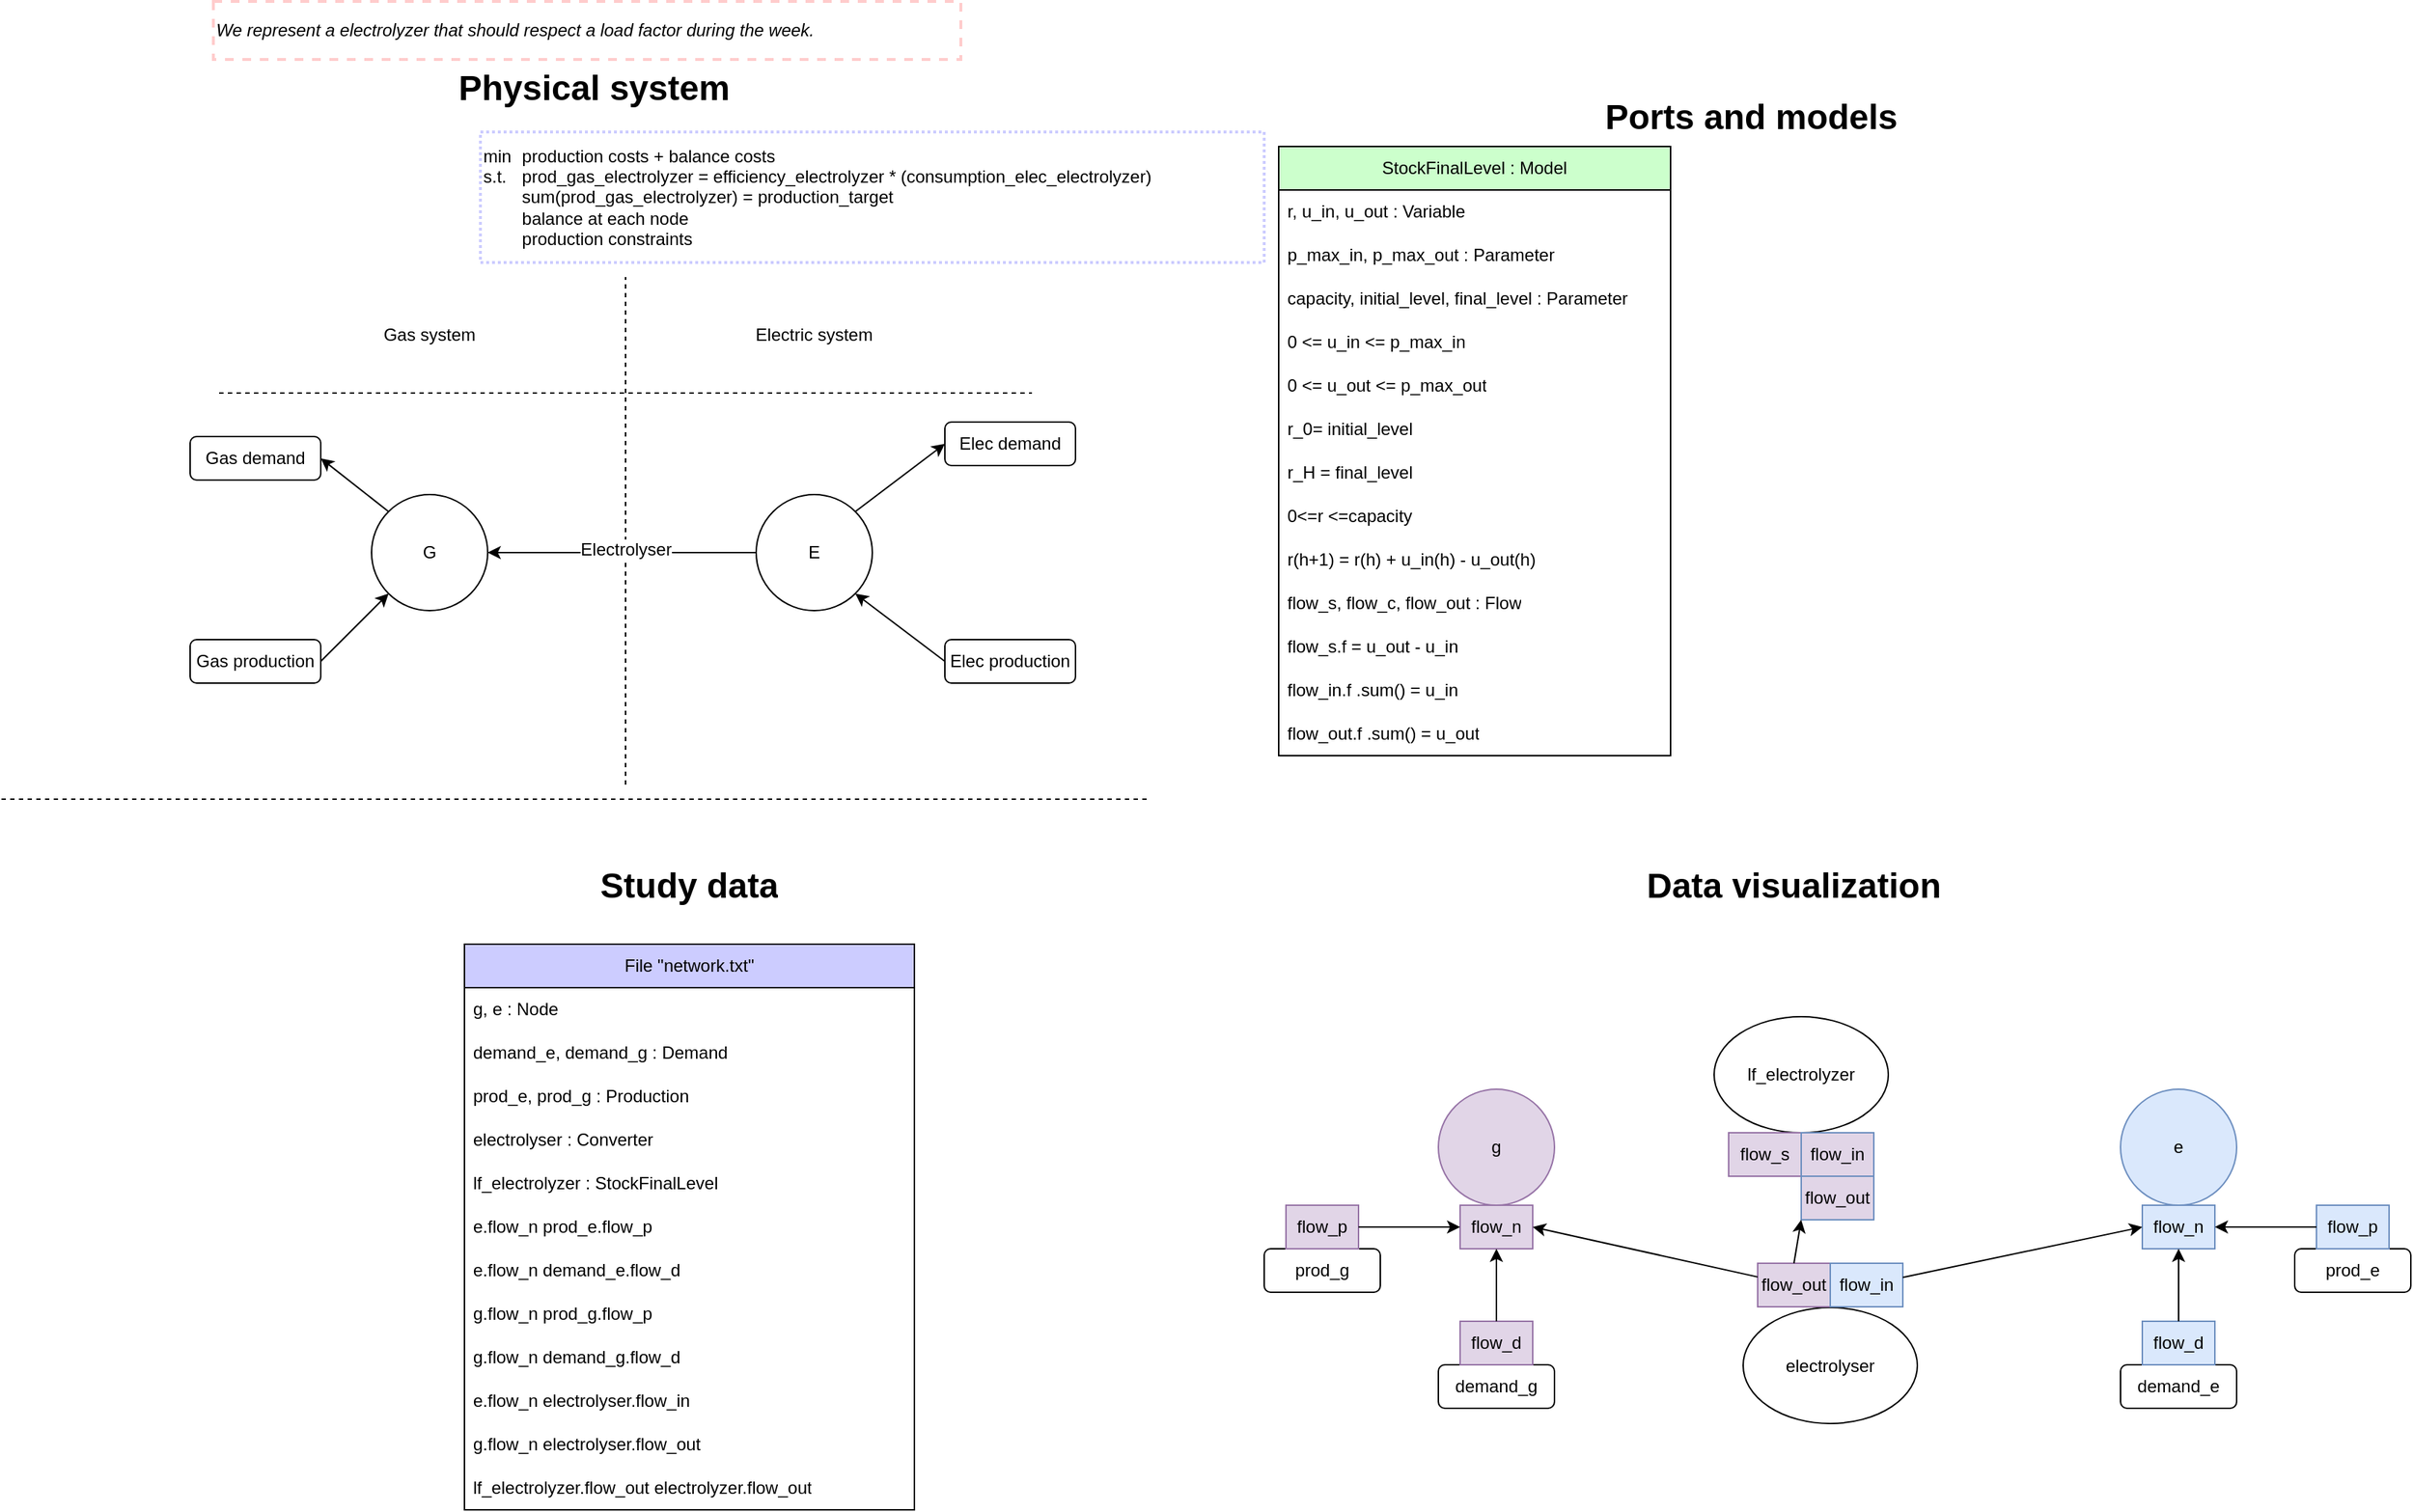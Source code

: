 <mxfile>
    <diagram id="C5RBs43oDa-KdzZeNtuy" name="two_models">
        <mxGraphModel dx="1202" dy="1762" grid="1" gridSize="10" guides="1" tooltips="1" connect="1" arrows="1" fold="1" page="1" pageScale="1" pageWidth="827" pageHeight="1169" math="0" shadow="0">
            <root>
                <mxCell id="WIyWlLk6GJQsqaUBKTNV-0"/>
                <mxCell id="WIyWlLk6GJQsqaUBKTNV-1" parent="WIyWlLk6GJQsqaUBKTNV-0"/>
                <mxCell id="hW5n2ouBTmK9XzmkuQqM-54" value="" style="endArrow=none;dashed=1;html=1;rounded=0;" parent="WIyWlLk6GJQsqaUBKTNV-1" edge="1">
                    <mxGeometry width="50" height="50" relative="1" as="geometry">
                        <mxPoint x="440" y="-10" as="sourcePoint"/>
                        <mxPoint x="440" y="-360" as="targetPoint"/>
                    </mxGeometry>
                </mxCell>
                <mxCell id="hW5n2ouBTmK9XzmkuQqM-55" value="" style="endArrow=none;dashed=1;html=1;rounded=0;" parent="WIyWlLk6GJQsqaUBKTNV-1" edge="1">
                    <mxGeometry width="50" height="50" relative="1" as="geometry">
                        <mxPoint x="160" y="-280" as="sourcePoint"/>
                        <mxPoint x="720" y="-280" as="targetPoint"/>
                    </mxGeometry>
                </mxCell>
                <mxCell id="hW5n2ouBTmK9XzmkuQqM-56" value="Gas system" style="text;html=1;strokeColor=none;fillColor=none;align=center;verticalAlign=middle;whiteSpace=wrap;rounded=0;" parent="WIyWlLk6GJQsqaUBKTNV-1" vertex="1">
                    <mxGeometry x="250" y="-340" width="110" height="40" as="geometry"/>
                </mxCell>
                <mxCell id="hW5n2ouBTmK9XzmkuQqM-57" value="Electric system" style="text;html=1;strokeColor=none;fillColor=none;align=center;verticalAlign=middle;whiteSpace=wrap;rounded=0;" parent="WIyWlLk6GJQsqaUBKTNV-1" vertex="1">
                    <mxGeometry x="515" y="-340" width="110" height="40" as="geometry"/>
                </mxCell>
                <mxCell id="hW5n2ouBTmK9XzmkuQqM-58" value="G" style="ellipse;whiteSpace=wrap;html=1;aspect=fixed;" parent="WIyWlLk6GJQsqaUBKTNV-1" vertex="1">
                    <mxGeometry x="265" y="-210" width="80" height="80" as="geometry"/>
                </mxCell>
                <mxCell id="hW5n2ouBTmK9XzmkuQqM-59" value="E" style="ellipse;whiteSpace=wrap;html=1;aspect=fixed;" parent="WIyWlLk6GJQsqaUBKTNV-1" vertex="1">
                    <mxGeometry x="530" y="-210" width="80" height="80" as="geometry"/>
                </mxCell>
                <mxCell id="hW5n2ouBTmK9XzmkuQqM-60" value="" style="endArrow=classic;html=1;rounded=0;entryX=0;entryY=1;entryDx=0;entryDy=0;exitX=1;exitY=0.5;exitDx=0;exitDy=0;" parent="WIyWlLk6GJQsqaUBKTNV-1" source="hW5n2ouBTmK9XzmkuQqM-64" target="hW5n2ouBTmK9XzmkuQqM-58" edge="1">
                    <mxGeometry width="50" height="50" relative="1" as="geometry">
                        <mxPoint x="230" y="-90" as="sourcePoint"/>
                        <mxPoint x="440" y="-90" as="targetPoint"/>
                    </mxGeometry>
                </mxCell>
                <mxCell id="hW5n2ouBTmK9XzmkuQqM-61" value="" style="endArrow=classic;html=1;rounded=0;exitX=0;exitY=0;exitDx=0;exitDy=0;entryX=1;entryY=0.5;entryDx=0;entryDy=0;" parent="WIyWlLk6GJQsqaUBKTNV-1" source="hW5n2ouBTmK9XzmkuQqM-58" target="hW5n2ouBTmK9XzmkuQqM-67" edge="1">
                    <mxGeometry width="50" height="50" relative="1" as="geometry">
                        <mxPoint x="240" y="-80" as="sourcePoint"/>
                        <mxPoint x="210" y="-230" as="targetPoint"/>
                    </mxGeometry>
                </mxCell>
                <mxCell id="hW5n2ouBTmK9XzmkuQqM-62" value="" style="endArrow=classic;html=1;rounded=0;exitX=1;exitY=0;exitDx=0;exitDy=0;entryX=0;entryY=0.5;entryDx=0;entryDy=0;" parent="WIyWlLk6GJQsqaUBKTNV-1" source="hW5n2ouBTmK9XzmkuQqM-59" target="hW5n2ouBTmK9XzmkuQqM-66" edge="1">
                    <mxGeometry width="50" height="50" relative="1" as="geometry">
                        <mxPoint x="707" y="-228" as="sourcePoint"/>
                        <mxPoint x="650" y="-240" as="targetPoint"/>
                    </mxGeometry>
                </mxCell>
                <mxCell id="hW5n2ouBTmK9XzmkuQqM-63" value="" style="endArrow=classic;html=1;rounded=0;entryX=1;entryY=1;entryDx=0;entryDy=0;exitX=0;exitY=0.5;exitDx=0;exitDy=0;" parent="WIyWlLk6GJQsqaUBKTNV-1" source="hW5n2ouBTmK9XzmkuQqM-65" target="hW5n2ouBTmK9XzmkuQqM-59" edge="1">
                    <mxGeometry width="50" height="50" relative="1" as="geometry">
                        <mxPoint x="650" y="-90" as="sourcePoint"/>
                        <mxPoint x="600" y="-110" as="targetPoint"/>
                    </mxGeometry>
                </mxCell>
                <mxCell id="hW5n2ouBTmK9XzmkuQqM-64" value="Gas production" style="rounded=1;whiteSpace=wrap;html=1;" parent="WIyWlLk6GJQsqaUBKTNV-1" vertex="1">
                    <mxGeometry x="140" y="-110" width="90" height="30" as="geometry"/>
                </mxCell>
                <mxCell id="hW5n2ouBTmK9XzmkuQqM-65" value="Elec production" style="rounded=1;whiteSpace=wrap;html=1;" parent="WIyWlLk6GJQsqaUBKTNV-1" vertex="1">
                    <mxGeometry x="660" y="-110" width="90" height="30" as="geometry"/>
                </mxCell>
                <mxCell id="hW5n2ouBTmK9XzmkuQqM-66" value="Elec demand" style="rounded=1;whiteSpace=wrap;html=1;" parent="WIyWlLk6GJQsqaUBKTNV-1" vertex="1">
                    <mxGeometry x="660" y="-260" width="90" height="30" as="geometry"/>
                </mxCell>
                <mxCell id="hW5n2ouBTmK9XzmkuQqM-67" value="Gas demand" style="rounded=1;whiteSpace=wrap;html=1;" parent="WIyWlLk6GJQsqaUBKTNV-1" vertex="1">
                    <mxGeometry x="140" y="-250" width="90" height="30" as="geometry"/>
                </mxCell>
                <mxCell id="hW5n2ouBTmK9XzmkuQqM-78" value="" style="endArrow=none;dashed=1;html=1;rounded=0;" parent="WIyWlLk6GJQsqaUBKTNV-1" edge="1">
                    <mxGeometry width="50" height="50" relative="1" as="geometry">
                        <mxPoint x="10" as="sourcePoint"/>
                        <mxPoint x="800" as="targetPoint"/>
                    </mxGeometry>
                </mxCell>
                <mxCell id="hW5n2ouBTmK9XzmkuQqM-81" value="&lt;h1&gt;Physical system&lt;br&gt;&lt;/h1&gt;" style="text;html=1;strokeColor=none;fillColor=none;spacing=5;spacingTop=-20;whiteSpace=wrap;overflow=hidden;rounded=0;" parent="WIyWlLk6GJQsqaUBKTNV-1" vertex="1">
                    <mxGeometry x="320" y="-510" width="250" height="40" as="geometry"/>
                </mxCell>
                <mxCell id="0" value="" style="group" parent="WIyWlLk6GJQsqaUBKTNV-1" vertex="1" connectable="0">
                    <mxGeometry x="880" y="-490" width="690" height="460" as="geometry"/>
                </mxCell>
                <mxCell id="hW5n2ouBTmK9XzmkuQqM-79" value="&lt;h1&gt;Ports and models&lt;br&gt;&lt;/h1&gt;" style="text;html=1;strokeColor=none;fillColor=none;spacing=5;spacingTop=-20;whiteSpace=wrap;overflow=hidden;rounded=0;" parent="0" vertex="1">
                    <mxGeometry x="230" width="250" height="40" as="geometry"/>
                </mxCell>
                <mxCell id="94" value="StockFinalLevel : Model" style="swimlane;fontStyle=0;childLayout=stackLayout;horizontal=1;startSize=30;horizontalStack=0;resizeParent=1;resizeParentMax=0;resizeLast=0;collapsible=1;marginBottom=0;whiteSpace=wrap;html=1;fillColor=#CCFFCC;fontColor=#000000;" parent="0" vertex="1">
                    <mxGeometry x="10" y="40" width="270" height="420" as="geometry"/>
                </mxCell>
                <mxCell id="95" value="r, u_in, u_out : Variable" style="text;strokeColor=none;fillColor=none;align=left;verticalAlign=middle;spacingLeft=4;spacingRight=4;overflow=hidden;points=[[0,0.5],[1,0.5]];portConstraint=eastwest;rotatable=0;whiteSpace=wrap;html=1;" parent="94" vertex="1">
                    <mxGeometry y="30" width="270" height="30" as="geometry"/>
                </mxCell>
                <mxCell id="137" value="p_max_in, p_max_out : Parameter" style="text;strokeColor=none;fillColor=none;align=left;verticalAlign=middle;spacingLeft=4;spacingRight=4;overflow=hidden;points=[[0,0.5],[1,0.5]];portConstraint=eastwest;rotatable=0;whiteSpace=wrap;html=1;" parent="94" vertex="1">
                    <mxGeometry y="60" width="270" height="30" as="geometry"/>
                </mxCell>
                <mxCell id="138" value="capacity, initial_level, final_level : Parameter" style="text;strokeColor=none;fillColor=none;align=left;verticalAlign=middle;spacingLeft=4;spacingRight=4;overflow=hidden;points=[[0,0.5],[1,0.5]];portConstraint=eastwest;rotatable=0;whiteSpace=wrap;html=1;" parent="94" vertex="1">
                    <mxGeometry y="90" width="270" height="30" as="geometry"/>
                </mxCell>
                <mxCell id="139" value="0 &amp;lt;= u_in &amp;lt;= p_max_in" style="text;strokeColor=none;fillColor=none;align=left;verticalAlign=middle;spacingLeft=4;spacingRight=4;overflow=hidden;points=[[0,0.5],[1,0.5]];portConstraint=eastwest;rotatable=0;whiteSpace=wrap;html=1;" parent="94" vertex="1">
                    <mxGeometry y="120" width="270" height="30" as="geometry"/>
                </mxCell>
                <mxCell id="140" value="0 &amp;lt;= u_out &amp;lt;= p_max_out" style="text;strokeColor=none;fillColor=none;align=left;verticalAlign=middle;spacingLeft=4;spacingRight=4;overflow=hidden;points=[[0,0.5],[1,0.5]];portConstraint=eastwest;rotatable=0;whiteSpace=wrap;html=1;" parent="94" vertex="1">
                    <mxGeometry y="150" width="270" height="30" as="geometry"/>
                </mxCell>
                <mxCell id="141" value="r_0= initial_level" style="text;strokeColor=none;fillColor=none;align=left;verticalAlign=middle;spacingLeft=4;spacingRight=4;overflow=hidden;points=[[0,0.5],[1,0.5]];portConstraint=eastwest;rotatable=0;whiteSpace=wrap;html=1;" parent="94" vertex="1">
                    <mxGeometry y="180" width="270" height="30" as="geometry"/>
                </mxCell>
                <mxCell id="142" value="r_H = final_level" style="text;strokeColor=none;fillColor=none;align=left;verticalAlign=middle;spacingLeft=4;spacingRight=4;overflow=hidden;points=[[0,0.5],[1,0.5]];portConstraint=eastwest;rotatable=0;whiteSpace=wrap;html=1;" parent="94" vertex="1">
                    <mxGeometry y="210" width="270" height="30" as="geometry"/>
                </mxCell>
                <mxCell id="143" value="0&amp;lt;=r &amp;lt;=capacity" style="text;strokeColor=none;fillColor=none;align=left;verticalAlign=middle;spacingLeft=4;spacingRight=4;overflow=hidden;points=[[0,0.5],[1,0.5]];portConstraint=eastwest;rotatable=0;whiteSpace=wrap;html=1;" parent="94" vertex="1">
                    <mxGeometry y="240" width="270" height="30" as="geometry"/>
                </mxCell>
                <mxCell id="144" value="r(h+1) = r(h) + u_in(h) - u_out(h)" style="text;strokeColor=none;fillColor=none;align=left;verticalAlign=middle;spacingLeft=4;spacingRight=4;overflow=hidden;points=[[0,0.5],[1,0.5]];portConstraint=eastwest;rotatable=0;whiteSpace=wrap;html=1;" parent="94" vertex="1">
                    <mxGeometry y="270" width="270" height="30" as="geometry"/>
                </mxCell>
                <mxCell id="96" value="flow_s, flow_c, flow_out : Flow" style="text;strokeColor=none;fillColor=none;align=left;verticalAlign=middle;spacingLeft=4;spacingRight=4;overflow=hidden;points=[[0,0.5],[1,0.5]];portConstraint=eastwest;rotatable=0;whiteSpace=wrap;html=1;" parent="94" vertex="1">
                    <mxGeometry y="300" width="270" height="30" as="geometry"/>
                </mxCell>
                <mxCell id="97" value="flow_s.f = u_out - u_in" style="text;strokeColor=none;fillColor=none;align=left;verticalAlign=middle;spacingLeft=4;spacingRight=4;overflow=hidden;points=[[0,0.5],[1,0.5]];portConstraint=eastwest;rotatable=0;whiteSpace=wrap;html=1;" parent="94" vertex="1">
                    <mxGeometry y="330" width="270" height="30" as="geometry"/>
                </mxCell>
                <mxCell id="151" value="flow_in.f .sum() = u_in" style="text;strokeColor=none;fillColor=none;align=left;verticalAlign=middle;spacingLeft=4;spacingRight=4;overflow=hidden;points=[[0,0.5],[1,0.5]];portConstraint=eastwest;rotatable=0;whiteSpace=wrap;html=1;" parent="94" vertex="1">
                    <mxGeometry y="360" width="270" height="30" as="geometry"/>
                </mxCell>
                <mxCell id="jxjyT-BppkZgPovTFJSr-170" value="flow_out.f .sum() = u_out" style="text;strokeColor=none;fillColor=none;align=left;verticalAlign=middle;spacingLeft=4;spacingRight=4;overflow=hidden;points=[[0,0.5],[1,0.5]];portConstraint=eastwest;rotatable=0;whiteSpace=wrap;html=1;" parent="94" vertex="1">
                    <mxGeometry y="390" width="270" height="30" as="geometry"/>
                </mxCell>
                <mxCell id="1" value="" style="group" parent="WIyWlLk6GJQsqaUBKTNV-1" vertex="1" connectable="0">
                    <mxGeometry x="109" y="40" width="680" height="320" as="geometry"/>
                </mxCell>
                <mxCell id="hW5n2ouBTmK9XzmkuQqM-36" value="File &quot;network.txt&quot;" style="swimlane;fontStyle=0;childLayout=stackLayout;horizontal=1;startSize=30;horizontalStack=0;resizeParent=1;resizeParentMax=0;resizeLast=0;collapsible=1;marginBottom=0;whiteSpace=wrap;html=1;fillColor=#CCCCFF;" parent="1" vertex="1">
                    <mxGeometry x="220" y="60" width="310" height="390" as="geometry"/>
                </mxCell>
                <mxCell id="hW5n2ouBTmK9XzmkuQqM-39" value="g, e : Node" style="text;strokeColor=none;fillColor=none;align=left;verticalAlign=middle;spacingLeft=4;spacingRight=4;overflow=hidden;points=[[0,0.5],[1,0.5]];portConstraint=eastwest;rotatable=0;whiteSpace=wrap;html=1;" parent="hW5n2ouBTmK9XzmkuQqM-36" vertex="1">
                    <mxGeometry y="30" width="310" height="30" as="geometry"/>
                </mxCell>
                <mxCell id="hW5n2ouBTmK9XzmkuQqM-44" value="demand_e, demand_g : Demand" style="text;strokeColor=none;fillColor=none;align=left;verticalAlign=middle;spacingLeft=4;spacingRight=4;overflow=hidden;points=[[0,0.5],[1,0.5]];portConstraint=eastwest;rotatable=0;whiteSpace=wrap;html=1;" parent="hW5n2ouBTmK9XzmkuQqM-36" vertex="1">
                    <mxGeometry y="60" width="310" height="30" as="geometry"/>
                </mxCell>
                <mxCell id="hW5n2ouBTmK9XzmkuQqM-41" value="prod_e, prod_g : Production" style="text;strokeColor=none;fillColor=none;align=left;verticalAlign=middle;spacingLeft=4;spacingRight=4;overflow=hidden;points=[[0,0.5],[1,0.5]];portConstraint=eastwest;rotatable=0;whiteSpace=wrap;html=1;" parent="hW5n2ouBTmK9XzmkuQqM-36" vertex="1">
                    <mxGeometry y="90" width="310" height="30" as="geometry"/>
                </mxCell>
                <mxCell id="hW5n2ouBTmK9XzmkuQqM-37" value="electrolyser : Converter" style="text;strokeColor=none;fillColor=none;align=left;verticalAlign=middle;spacingLeft=4;spacingRight=4;overflow=hidden;points=[[0,0.5],[1,0.5]];portConstraint=eastwest;rotatable=0;whiteSpace=wrap;html=1;" parent="hW5n2ouBTmK9XzmkuQqM-36" vertex="1">
                    <mxGeometry y="120" width="310" height="30" as="geometry"/>
                </mxCell>
                <mxCell id="168" value="lf_electrolyzer : StockFinalLevel" style="text;strokeColor=none;fillColor=none;align=left;verticalAlign=middle;spacingLeft=4;spacingRight=4;overflow=hidden;points=[[0,0.5],[1,0.5]];portConstraint=eastwest;rotatable=0;whiteSpace=wrap;html=1;" parent="hW5n2ouBTmK9XzmkuQqM-36" vertex="1">
                    <mxGeometry y="150" width="310" height="30" as="geometry"/>
                </mxCell>
                <mxCell id="hW5n2ouBTmK9XzmkuQqM-47" value="e.flow_n prod_e.flow_p" style="text;strokeColor=none;fillColor=none;align=left;verticalAlign=middle;spacingLeft=4;spacingRight=4;overflow=hidden;points=[[0,0.5],[1,0.5]];portConstraint=eastwest;rotatable=0;whiteSpace=wrap;html=1;" parent="hW5n2ouBTmK9XzmkuQqM-36" vertex="1">
                    <mxGeometry y="180" width="310" height="30" as="geometry"/>
                </mxCell>
                <mxCell id="hW5n2ouBTmK9XzmkuQqM-48" value="e.flow_n demand_e.flow_d" style="text;strokeColor=none;fillColor=none;align=left;verticalAlign=middle;spacingLeft=4;spacingRight=4;overflow=hidden;points=[[0,0.5],[1,0.5]];portConstraint=eastwest;rotatable=0;whiteSpace=wrap;html=1;" parent="hW5n2ouBTmK9XzmkuQqM-36" vertex="1">
                    <mxGeometry y="210" width="310" height="30" as="geometry"/>
                </mxCell>
                <mxCell id="hW5n2ouBTmK9XzmkuQqM-49" value="g.flow_n prod_g.flow_p" style="text;strokeColor=none;fillColor=none;align=left;verticalAlign=middle;spacingLeft=4;spacingRight=4;overflow=hidden;points=[[0,0.5],[1,0.5]];portConstraint=eastwest;rotatable=0;whiteSpace=wrap;html=1;" parent="hW5n2ouBTmK9XzmkuQqM-36" vertex="1">
                    <mxGeometry y="240" width="310" height="30" as="geometry"/>
                </mxCell>
                <mxCell id="hW5n2ouBTmK9XzmkuQqM-50" value="g.flow_n demand_g.flow_d" style="text;strokeColor=none;fillColor=none;align=left;verticalAlign=middle;spacingLeft=4;spacingRight=4;overflow=hidden;points=[[0,0.5],[1,0.5]];portConstraint=eastwest;rotatable=0;whiteSpace=wrap;html=1;" parent="hW5n2ouBTmK9XzmkuQqM-36" vertex="1">
                    <mxGeometry y="270" width="310" height="30" as="geometry"/>
                </mxCell>
                <mxCell id="hW5n2ouBTmK9XzmkuQqM-51" value="e.flow_n electrolyser.flow_in" style="text;strokeColor=none;fillColor=none;align=left;verticalAlign=middle;spacingLeft=4;spacingRight=4;overflow=hidden;points=[[0,0.5],[1,0.5]];portConstraint=eastwest;rotatable=0;whiteSpace=wrap;html=1;" parent="hW5n2ouBTmK9XzmkuQqM-36" vertex="1">
                    <mxGeometry y="300" width="310" height="30" as="geometry"/>
                </mxCell>
                <mxCell id="hW5n2ouBTmK9XzmkuQqM-46" value="g.flow_n electrolyser.flow_out" style="text;strokeColor=none;fillColor=none;align=left;verticalAlign=middle;spacingLeft=4;spacingRight=4;overflow=hidden;points=[[0,0.5],[1,0.5]];portConstraint=eastwest;rotatable=0;whiteSpace=wrap;html=1;" parent="hW5n2ouBTmK9XzmkuQqM-36" vertex="1">
                    <mxGeometry y="330" width="310" height="30" as="geometry"/>
                </mxCell>
                <mxCell id="hW5n2ouBTmK9XzmkuQqM-53" value="lf_electrolyzer.flow_out electrolyzer.flow_out" style="text;strokeColor=none;fillColor=none;align=left;verticalAlign=middle;spacingLeft=4;spacingRight=4;overflow=hidden;points=[[0,0.5],[1,0.5]];portConstraint=eastwest;rotatable=0;whiteSpace=wrap;html=1;" parent="hW5n2ouBTmK9XzmkuQqM-36" vertex="1">
                    <mxGeometry y="360" width="310" height="30" as="geometry"/>
                </mxCell>
                <mxCell id="hW5n2ouBTmK9XzmkuQqM-80" value="&lt;h1&gt;Study data&lt;br&gt;&lt;/h1&gt;" style="text;html=1;strokeColor=none;fillColor=none;spacing=5;spacingTop=-20;whiteSpace=wrap;overflow=hidden;rounded=0;align=center;" parent="1" vertex="1">
                    <mxGeometry x="250" width="250" height="40" as="geometry"/>
                </mxCell>
                <mxCell id="11" value="&lt;font style=&quot;&quot;&gt;&lt;b style=&quot;&quot;&gt;&lt;font style=&quot;font-size: 24px;&quot;&gt;Data visualization&lt;/font&gt;&lt;br&gt;&lt;/b&gt;&lt;/font&gt;" style="text;html=1;strokeColor=none;fillColor=none;align=center;verticalAlign=middle;whiteSpace=wrap;rounded=0;" parent="WIyWlLk6GJQsqaUBKTNV-1" vertex="1">
                    <mxGeometry x="1030" width="430" height="120" as="geometry"/>
                </mxCell>
                <mxCell id="49" value="" style="group" parent="WIyWlLk6GJQsqaUBKTNV-1" vertex="1" connectable="0">
                    <mxGeometry x="880" y="170" width="790" height="260.5" as="geometry"/>
                </mxCell>
                <mxCell id="2" value="" style="group" parent="49" vertex="1" connectable="0">
                    <mxGeometry x="120" y="30" width="80" height="110" as="geometry"/>
                </mxCell>
                <mxCell id="3" value="g" style="ellipse;whiteSpace=wrap;html=1;aspect=fixed;fillColor=#e1d5e7;strokeColor=#9673a6;" parent="2" vertex="1">
                    <mxGeometry width="80" height="80" as="geometry"/>
                </mxCell>
                <mxCell id="4" value="flow_n" style="rounded=0;whiteSpace=wrap;html=1;fillColor=#e1d5e7;strokeColor=#9673a6;" parent="2" vertex="1">
                    <mxGeometry x="15" y="80" width="50" height="30" as="geometry"/>
                </mxCell>
                <mxCell id="8" value="" style="group" parent="49" vertex="1" connectable="0">
                    <mxGeometry x="590" y="30" width="80" height="110" as="geometry"/>
                </mxCell>
                <mxCell id="9" value="e" style="ellipse;whiteSpace=wrap;html=1;aspect=fixed;fillColor=#dae8fc;strokeColor=#6c8ebf;" parent="8" vertex="1">
                    <mxGeometry width="80" height="80" as="geometry"/>
                </mxCell>
                <mxCell id="10" value="flow_n" style="rounded=0;whiteSpace=wrap;html=1;fillColor=#dae8fc;strokeColor=#6c8ebf;" parent="8" vertex="1">
                    <mxGeometry x="15" y="80" width="50" height="30" as="geometry"/>
                </mxCell>
                <mxCell id="17" value="" style="group" parent="49" vertex="1" connectable="0">
                    <mxGeometry x="330" y="150" width="120" height="110.5" as="geometry"/>
                </mxCell>
                <mxCell id="18" value="electrolyser" style="ellipse;whiteSpace=wrap;html=1;" parent="17" vertex="1">
                    <mxGeometry y="30.5" width="120" height="80" as="geometry"/>
                </mxCell>
                <mxCell id="19" value="" style="group;fillColor=#f8cecc;strokeColor=#b85450;" parent="17" vertex="1" connectable="0">
                    <mxGeometry x="10" width="100" height="30" as="geometry"/>
                </mxCell>
                <mxCell id="20" value="flow_out" style="rounded=0;whiteSpace=wrap;html=1;fillColor=#e1d5e7;strokeColor=#9673a6;" parent="19" vertex="1">
                    <mxGeometry width="50" height="30" as="geometry"/>
                </mxCell>
                <mxCell id="21" value="flow_in" style="rounded=0;whiteSpace=wrap;html=1;fillColor=#dae8fc;strokeColor=#6c8ebf;" parent="19" vertex="1">
                    <mxGeometry x="50" width="50" height="30" as="geometry"/>
                </mxCell>
                <mxCell id="33" value="" style="group" parent="49" vertex="1" connectable="0">
                    <mxGeometry x="710" y="110" width="80" height="60" as="geometry"/>
                </mxCell>
                <mxCell id="30" value="prod_e" style="rounded=1;whiteSpace=wrap;html=1;container=0;" parent="33" vertex="1">
                    <mxGeometry y="30" width="80" height="30" as="geometry"/>
                </mxCell>
                <mxCell id="31" value="flow_p" style="rounded=0;whiteSpace=wrap;html=1;fillColor=#dae8fc;strokeColor=#6c8ebf;container=0;" parent="33" vertex="1">
                    <mxGeometry x="15" width="50" height="30" as="geometry"/>
                </mxCell>
                <mxCell id="34" value="" style="group" parent="49" vertex="1" connectable="0">
                    <mxGeometry x="590" y="190" width="80" height="60" as="geometry"/>
                </mxCell>
                <mxCell id="35" value="demand_e" style="rounded=1;whiteSpace=wrap;html=1;container=0;" parent="34" vertex="1">
                    <mxGeometry y="30" width="80" height="30" as="geometry"/>
                </mxCell>
                <mxCell id="36" value="flow_d" style="rounded=0;whiteSpace=wrap;html=1;fillColor=#dae8fc;strokeColor=#6c8ebf;container=0;" parent="34" vertex="1">
                    <mxGeometry x="15" width="50" height="30" as="geometry"/>
                </mxCell>
                <mxCell id="37" value="" style="group" parent="49" vertex="1" connectable="0">
                    <mxGeometry x="120" y="190" width="80" height="60" as="geometry"/>
                </mxCell>
                <mxCell id="38" value="demand_g" style="rounded=1;whiteSpace=wrap;html=1;container=0;" parent="37" vertex="1">
                    <mxGeometry y="30" width="80" height="30" as="geometry"/>
                </mxCell>
                <mxCell id="39" value="flow_d" style="rounded=0;whiteSpace=wrap;html=1;fillColor=#e1d5e7;strokeColor=#9673a6;container=0;" parent="37" vertex="1">
                    <mxGeometry x="15" width="50" height="30" as="geometry"/>
                </mxCell>
                <mxCell id="40" value="" style="group" parent="49" vertex="1" connectable="0">
                    <mxGeometry y="110" width="80" height="60" as="geometry"/>
                </mxCell>
                <mxCell id="41" value="prod_g" style="rounded=1;whiteSpace=wrap;html=1;container=0;" parent="40" vertex="1">
                    <mxGeometry y="30" width="80" height="30" as="geometry"/>
                </mxCell>
                <mxCell id="42" value="flow_p" style="rounded=0;whiteSpace=wrap;html=1;fillColor=#e1d5e7;strokeColor=#9673a6;container=0;" parent="40" vertex="1">
                    <mxGeometry x="15" width="50" height="30" as="geometry"/>
                </mxCell>
                <mxCell id="119" style="edgeStyle=none;html=1;entryX=0;entryY=0.5;entryDx=0;entryDy=0;" parent="49" source="42" target="4" edge="1">
                    <mxGeometry relative="1" as="geometry"/>
                </mxCell>
                <mxCell id="120" style="edgeStyle=none;html=1;entryX=0.5;entryY=1;entryDx=0;entryDy=0;" parent="49" source="39" target="4" edge="1">
                    <mxGeometry relative="1" as="geometry"/>
                </mxCell>
                <mxCell id="122" style="edgeStyle=none;html=1;entryX=1;entryY=0.5;entryDx=0;entryDy=0;" parent="49" source="20" target="4" edge="1">
                    <mxGeometry relative="1" as="geometry"/>
                </mxCell>
                <mxCell id="123" style="edgeStyle=none;html=1;entryX=0;entryY=0.5;entryDx=0;entryDy=0;" parent="49" source="21" target="10" edge="1">
                    <mxGeometry relative="1" as="geometry"/>
                </mxCell>
                <mxCell id="127" style="edgeStyle=none;html=1;entryX=1;entryY=0.5;entryDx=0;entryDy=0;" parent="49" source="31" target="10" edge="1">
                    <mxGeometry relative="1" as="geometry"/>
                </mxCell>
                <mxCell id="128" style="edgeStyle=none;html=1;" parent="49" source="36" target="10" edge="1">
                    <mxGeometry relative="1" as="geometry"/>
                </mxCell>
                <mxCell id="152" value="" style="group" parent="49" vertex="1" connectable="0">
                    <mxGeometry x="310" y="-30" width="130" height="130" as="geometry"/>
                </mxCell>
                <mxCell id="153" value="lf_electrolyzer" style="ellipse;whiteSpace=wrap;html=1;" parent="152" vertex="1">
                    <mxGeometry y="10" width="120" height="80" as="geometry"/>
                </mxCell>
                <mxCell id="154" value="" style="group;fillColor=#f8cecc;strokeColor=#b85450;" parent="152" vertex="1" connectable="0">
                    <mxGeometry x="10" y="90" width="100" height="30" as="geometry"/>
                </mxCell>
                <mxCell id="155" value="flow_s" style="rounded=0;whiteSpace=wrap;html=1;fillColor=#e1d5e7;strokeColor=#9673a6;" parent="154" vertex="1">
                    <mxGeometry width="50" height="30" as="geometry"/>
                </mxCell>
                <mxCell id="156" value="flow_in" style="rounded=0;whiteSpace=wrap;html=1;fillColor=#e1d5e7;strokeColor=#6c8ebf;" parent="154" vertex="1">
                    <mxGeometry x="50" width="50" height="30" as="geometry"/>
                </mxCell>
                <mxCell id="jxjyT-BppkZgPovTFJSr-171" value="flow_out" style="rounded=0;whiteSpace=wrap;html=1;fillColor=#e1d5e7;strokeColor=#6c8ebf;" parent="49" vertex="1">
                    <mxGeometry x="370" y="90" width="50" height="30" as="geometry"/>
                </mxCell>
                <mxCell id="jxjyT-BppkZgPovTFJSr-172" style="edgeStyle=none;html=1;entryX=0;entryY=1;entryDx=0;entryDy=0;exitX=0.5;exitY=0;exitDx=0;exitDy=0;" parent="49" source="20" target="jxjyT-BppkZgPovTFJSr-171" edge="1">
                    <mxGeometry relative="1" as="geometry">
                        <mxPoint x="450" y="169.737" as="sourcePoint"/>
                        <mxPoint x="615" y="135" as="targetPoint"/>
                    </mxGeometry>
                </mxCell>
                <mxCell id="129" value="&lt;i&gt;We represent a electrolyzer that should respect a load factor during the week.&lt;/i&gt;" style="text;html=1;strokeColor=#FFCCCC;fillColor=none;align=left;verticalAlign=middle;whiteSpace=wrap;rounded=0;dashed=1;strokeWidth=2;" parent="WIyWlLk6GJQsqaUBKTNV-1" vertex="1">
                    <mxGeometry x="156" y="-550" width="515" height="40" as="geometry"/>
                </mxCell>
                <mxCell id="130" value="" style="endArrow=classic;html=1;rounded=0;exitX=0;exitY=0.5;exitDx=0;exitDy=0;entryX=1;entryY=0.5;entryDx=0;entryDy=0;" parent="WIyWlLk6GJQsqaUBKTNV-1" source="hW5n2ouBTmK9XzmkuQqM-59" target="hW5n2ouBTmK9XzmkuQqM-58" edge="1">
                    <mxGeometry relative="1" as="geometry">
                        <mxPoint x="541.716" y="-141.716" as="sourcePoint"/>
                        <mxPoint x="333.284" y="-141.716" as="targetPoint"/>
                    </mxGeometry>
                </mxCell>
                <mxCell id="131" value="Label" style="edgeLabel;resizable=0;html=1;align=center;verticalAlign=middle;" parent="130" connectable="0" vertex="1">
                    <mxGeometry relative="1" as="geometry"/>
                </mxCell>
                <mxCell id="132" value="&lt;font style=&quot;font-size: 12px;&quot;&gt;Electrolyser&lt;/font&gt;" style="edgeLabel;html=1;align=center;verticalAlign=middle;resizable=0;points=[];" parent="130" vertex="1" connectable="0">
                    <mxGeometry x="-0.024" y="-2" relative="1" as="geometry">
                        <mxPoint as="offset"/>
                    </mxGeometry>
                </mxCell>
                <mxCell id="169" value="min &lt;span style=&quot;white-space: pre;&quot;&gt;&#9;&lt;/span&gt;production costs + balance costs&lt;br&gt;s.t.&amp;nbsp;&lt;span style=&quot;white-space: pre;&quot;&gt;&#9;&lt;/span&gt;prod_gas_electrolyzer = efficiency_electrolyzer * (consumption_elec_electrolyzer)&amp;nbsp;&lt;br&gt;&lt;span style=&quot;white-space: pre;&quot;&gt;&#9;&lt;/span&gt;sum(prod_gas_electrolyzer) = production_target&lt;br&gt;&lt;span style=&quot;white-space: pre;&quot;&gt;&#9;&lt;/span&gt;balance at each node&lt;br&gt;&lt;span style=&quot;white-space: pre;&quot;&gt;&#9;&lt;/span&gt;production constraints" style="text;html=1;strokeColor=#CCCCFF;fillColor=none;align=left;verticalAlign=middle;whiteSpace=wrap;rounded=0;dashed=1;dashPattern=1 1;strokeWidth=2;" parent="WIyWlLk6GJQsqaUBKTNV-1" vertex="1">
                    <mxGeometry x="340" y="-460" width="540" height="90" as="geometry"/>
                </mxCell>
            </root>
        </mxGraphModel>
    </diagram>
    <diagram id="zUlLp2o7Pj8ytoS4y-ib" name="unique_model">
        <mxGraphModel dx="1202" dy="1693" grid="1" gridSize="10" guides="1" tooltips="1" connect="1" arrows="1" fold="1" page="1" pageScale="1" pageWidth="850" pageHeight="1100" math="0" shadow="0">
            <root>
                <mxCell id="0"/>
                <mxCell id="1" parent="0"/>
                <mxCell id="FZ3I8bmB3n_WUObN1X5_-1" value="" style="endArrow=none;dashed=1;html=1;rounded=0;" parent="1" edge="1">
                    <mxGeometry width="50" height="50" relative="1" as="geometry">
                        <mxPoint x="440.0" y="-10" as="sourcePoint"/>
                        <mxPoint x="440.0" y="-360" as="targetPoint"/>
                    </mxGeometry>
                </mxCell>
                <mxCell id="FZ3I8bmB3n_WUObN1X5_-2" value="" style="endArrow=none;dashed=1;html=1;rounded=0;" parent="1" edge="1">
                    <mxGeometry width="50" height="50" relative="1" as="geometry">
                        <mxPoint x="160" y="-280" as="sourcePoint"/>
                        <mxPoint x="720.0" y="-280" as="targetPoint"/>
                    </mxGeometry>
                </mxCell>
                <mxCell id="FZ3I8bmB3n_WUObN1X5_-3" value="Gas system" style="text;html=1;strokeColor=none;fillColor=none;align=center;verticalAlign=middle;whiteSpace=wrap;rounded=0;" parent="1" vertex="1">
                    <mxGeometry x="250" y="-340" width="110" height="40" as="geometry"/>
                </mxCell>
                <mxCell id="FZ3I8bmB3n_WUObN1X5_-4" value="Electric system" style="text;html=1;strokeColor=none;fillColor=none;align=center;verticalAlign=middle;whiteSpace=wrap;rounded=0;" parent="1" vertex="1">
                    <mxGeometry x="515" y="-340" width="110" height="40" as="geometry"/>
                </mxCell>
                <mxCell id="FZ3I8bmB3n_WUObN1X5_-5" value="G" style="ellipse;whiteSpace=wrap;html=1;aspect=fixed;" parent="1" vertex="1">
                    <mxGeometry x="265" y="-210" width="80" height="80" as="geometry"/>
                </mxCell>
                <mxCell id="FZ3I8bmB3n_WUObN1X5_-6" value="E" style="ellipse;whiteSpace=wrap;html=1;aspect=fixed;" parent="1" vertex="1">
                    <mxGeometry x="530" y="-210" width="80" height="80" as="geometry"/>
                </mxCell>
                <mxCell id="FZ3I8bmB3n_WUObN1X5_-7" value="" style="endArrow=classic;html=1;rounded=0;entryX=0;entryY=1;entryDx=0;entryDy=0;exitX=1;exitY=0.5;exitDx=0;exitDy=0;" parent="1" source="FZ3I8bmB3n_WUObN1X5_-11" target="FZ3I8bmB3n_WUObN1X5_-5" edge="1">
                    <mxGeometry width="50" height="50" relative="1" as="geometry">
                        <mxPoint x="230" y="-90" as="sourcePoint"/>
                        <mxPoint x="440" y="-90" as="targetPoint"/>
                    </mxGeometry>
                </mxCell>
                <mxCell id="FZ3I8bmB3n_WUObN1X5_-8" value="" style="endArrow=classic;html=1;rounded=0;exitX=0;exitY=0;exitDx=0;exitDy=0;entryX=1;entryY=0.5;entryDx=0;entryDy=0;" parent="1" source="FZ3I8bmB3n_WUObN1X5_-5" target="FZ3I8bmB3n_WUObN1X5_-14" edge="1">
                    <mxGeometry width="50" height="50" relative="1" as="geometry">
                        <mxPoint x="240" y="-80" as="sourcePoint"/>
                        <mxPoint x="210" y="-230" as="targetPoint"/>
                    </mxGeometry>
                </mxCell>
                <mxCell id="FZ3I8bmB3n_WUObN1X5_-9" value="" style="endArrow=classic;html=1;rounded=0;exitX=1;exitY=0;exitDx=0;exitDy=0;entryX=0;entryY=0.5;entryDx=0;entryDy=0;" parent="1" source="FZ3I8bmB3n_WUObN1X5_-6" target="FZ3I8bmB3n_WUObN1X5_-13" edge="1">
                    <mxGeometry width="50" height="50" relative="1" as="geometry">
                        <mxPoint x="707" y="-228" as="sourcePoint"/>
                        <mxPoint x="650" y="-240" as="targetPoint"/>
                    </mxGeometry>
                </mxCell>
                <mxCell id="FZ3I8bmB3n_WUObN1X5_-10" value="" style="endArrow=classic;html=1;rounded=0;entryX=1;entryY=1;entryDx=0;entryDy=0;exitX=0;exitY=0.5;exitDx=0;exitDy=0;" parent="1" source="FZ3I8bmB3n_WUObN1X5_-12" target="FZ3I8bmB3n_WUObN1X5_-6" edge="1">
                    <mxGeometry width="50" height="50" relative="1" as="geometry">
                        <mxPoint x="650" y="-90" as="sourcePoint"/>
                        <mxPoint x="600" y="-110" as="targetPoint"/>
                    </mxGeometry>
                </mxCell>
                <mxCell id="FZ3I8bmB3n_WUObN1X5_-11" value="Gas production" style="rounded=1;whiteSpace=wrap;html=1;" parent="1" vertex="1">
                    <mxGeometry x="140" y="-110" width="90" height="30" as="geometry"/>
                </mxCell>
                <mxCell id="FZ3I8bmB3n_WUObN1X5_-12" value="Elec production" style="rounded=1;whiteSpace=wrap;html=1;" parent="1" vertex="1">
                    <mxGeometry x="660" y="-110" width="90" height="30" as="geometry"/>
                </mxCell>
                <mxCell id="FZ3I8bmB3n_WUObN1X5_-13" value="Elec demand" style="rounded=1;whiteSpace=wrap;html=1;" parent="1" vertex="1">
                    <mxGeometry x="660" y="-260" width="90" height="30" as="geometry"/>
                </mxCell>
                <mxCell id="FZ3I8bmB3n_WUObN1X5_-14" value="Gas demand" style="rounded=1;whiteSpace=wrap;html=1;" parent="1" vertex="1">
                    <mxGeometry x="140" y="-250" width="90" height="30" as="geometry"/>
                </mxCell>
                <mxCell id="FZ3I8bmB3n_WUObN1X5_-15" value="&lt;h1&gt;Physical system&lt;br&gt;&lt;/h1&gt;" style="text;html=1;strokeColor=none;fillColor=none;spacing=5;spacingTop=-20;whiteSpace=wrap;overflow=hidden;rounded=0;" parent="1" vertex="1">
                    <mxGeometry x="300" y="-510" width="250" height="40" as="geometry"/>
                </mxCell>
                <mxCell id="FZ3I8bmB3n_WUObN1X5_-16" value="" style="group" parent="1" vertex="1" connectable="0">
                    <mxGeometry x="880" y="-490" width="690" height="460" as="geometry"/>
                </mxCell>
                <mxCell id="FZ3I8bmB3n_WUObN1X5_-17" value="&lt;h1&gt;Ports and models&lt;br&gt;&lt;/h1&gt;" style="text;html=1;strokeColor=none;fillColor=none;spacing=5;spacingTop=-20;whiteSpace=wrap;overflow=hidden;rounded=0;" parent="FZ3I8bmB3n_WUObN1X5_-16" vertex="1">
                    <mxGeometry x="230" width="250" height="40" as="geometry"/>
                </mxCell>
                <mxCell id="FZ3I8bmB3n_WUObN1X5_-18" value="ConverterLoadFactor : Model" style="swimlane;fontStyle=0;childLayout=stackLayout;horizontal=1;startSize=30;horizontalStack=0;resizeParent=1;resizeParentMax=0;resizeLast=0;collapsible=1;marginBottom=0;whiteSpace=wrap;html=1;fillColor=#CCFFCC;fontColor=#000000;" parent="FZ3I8bmB3n_WUObN1X5_-16" vertex="1">
                    <mxGeometry x="10" y="40" width="270" height="300" as="geometry"/>
                </mxCell>
                <mxCell id="FZ3I8bmB3n_WUObN1X5_-19" value="p : Variable" style="text;strokeColor=none;fillColor=none;align=left;verticalAlign=middle;spacingLeft=4;spacingRight=4;overflow=hidden;points=[[0,0.5],[1,0.5]];portConstraint=eastwest;rotatable=0;whiteSpace=wrap;html=1;" parent="FZ3I8bmB3n_WUObN1X5_-18" vertex="1">
                    <mxGeometry y="30" width="270" height="30" as="geometry"/>
                </mxCell>
                <mxCell id="FZ3I8bmB3n_WUObN1X5_-20" value="p_max : Parameter" style="text;strokeColor=none;fillColor=none;align=left;verticalAlign=middle;spacingLeft=4;spacingRight=4;overflow=hidden;points=[[0,0.5],[1,0.5]];portConstraint=eastwest;rotatable=0;whiteSpace=wrap;html=1;" parent="FZ3I8bmB3n_WUObN1X5_-18" vertex="1">
                    <mxGeometry y="60" width="270" height="30" as="geometry"/>
                </mxCell>
                <mxCell id="FZ3I8bmB3n_WUObN1X5_-21" value="energy_tot : Parameter" style="text;strokeColor=none;fillColor=none;align=left;verticalAlign=middle;spacingLeft=4;spacingRight=4;overflow=hidden;points=[[0,0.5],[1,0.5]];portConstraint=eastwest;rotatable=0;whiteSpace=wrap;html=1;" parent="FZ3I8bmB3n_WUObN1X5_-18" vertex="1">
                    <mxGeometry y="90" width="270" height="30" as="geometry"/>
                </mxCell>
                <mxCell id="FZ3I8bmB3n_WUObN1X5_-89" value="alpha : Parameter" style="text;strokeColor=none;fillColor=none;align=left;verticalAlign=middle;spacingLeft=4;spacingRight=4;overflow=hidden;points=[[0,0.5],[1,0.5]];portConstraint=eastwest;rotatable=0;whiteSpace=wrap;html=1;" parent="FZ3I8bmB3n_WUObN1X5_-18" vertex="1">
                    <mxGeometry y="120" width="270" height="30" as="geometry"/>
                </mxCell>
                <mxCell id="FZ3I8bmB3n_WUObN1X5_-22" value="0 &amp;lt;= p &amp;lt;= p_max" style="text;strokeColor=none;fillColor=none;align=left;verticalAlign=middle;spacingLeft=4;spacingRight=4;overflow=hidden;points=[[0,0.5],[1,0.5]];portConstraint=eastwest;rotatable=0;whiteSpace=wrap;html=1;" parent="FZ3I8bmB3n_WUObN1X5_-18" vertex="1">
                    <mxGeometry y="150" width="270" height="30" as="geometry"/>
                </mxCell>
                <mxCell id="FZ3I8bmB3n_WUObN1X5_-26" value="sum(p) = energy_tot" style="text;strokeColor=none;fillColor=none;align=left;verticalAlign=middle;spacingLeft=4;spacingRight=4;overflow=hidden;points=[[0,0.5],[1,0.5]];portConstraint=eastwest;rotatable=0;whiteSpace=wrap;html=1;" parent="FZ3I8bmB3n_WUObN1X5_-18" vertex="1">
                    <mxGeometry y="180" width="270" height="30" as="geometry"/>
                </mxCell>
                <mxCell id="FZ3I8bmB3n_WUObN1X5_-28" value="flow_in, flow_out : Flow" style="text;strokeColor=none;fillColor=none;align=left;verticalAlign=middle;spacingLeft=4;spacingRight=4;overflow=hidden;points=[[0,0.5],[1,0.5]];portConstraint=eastwest;rotatable=0;whiteSpace=wrap;html=1;" parent="FZ3I8bmB3n_WUObN1X5_-18" vertex="1">
                    <mxGeometry y="210" width="270" height="30" as="geometry"/>
                </mxCell>
                <mxCell id="FZ3I8bmB3n_WUObN1X5_-29" value="flow_in.f = - p" style="text;strokeColor=none;fillColor=none;align=left;verticalAlign=middle;spacingLeft=4;spacingRight=4;overflow=hidden;points=[[0,0.5],[1,0.5]];portConstraint=eastwest;rotatable=0;whiteSpace=wrap;html=1;" parent="FZ3I8bmB3n_WUObN1X5_-18" vertex="1">
                    <mxGeometry y="240" width="270" height="30" as="geometry"/>
                </mxCell>
                <mxCell id="FZ3I8bmB3n_WUObN1X5_-31" value="flow_out.f = p * alpha" style="text;strokeColor=none;fillColor=none;align=left;verticalAlign=middle;spacingLeft=4;spacingRight=4;overflow=hidden;points=[[0,0.5],[1,0.5]];portConstraint=eastwest;rotatable=0;whiteSpace=wrap;html=1;" parent="FZ3I8bmB3n_WUObN1X5_-18" vertex="1">
                    <mxGeometry y="270" width="270" height="30" as="geometry"/>
                </mxCell>
                <mxCell id="FZ3I8bmB3n_WUObN1X5_-32" value="" style="group" parent="1" vertex="1" connectable="0">
                    <mxGeometry x="109" y="40" width="680" height="320" as="geometry"/>
                </mxCell>
                <mxCell id="FZ3I8bmB3n_WUObN1X5_-33" value="File &quot;network.txt&quot;" style="swimlane;fontStyle=0;childLayout=stackLayout;horizontal=1;startSize=30;horizontalStack=0;resizeParent=1;resizeParentMax=0;resizeLast=0;collapsible=1;marginBottom=0;whiteSpace=wrap;html=1;fillColor=#CCCCFF;" parent="FZ3I8bmB3n_WUObN1X5_-32" vertex="1">
                    <mxGeometry x="220" y="60" width="310" height="330" as="geometry"/>
                </mxCell>
                <mxCell id="FZ3I8bmB3n_WUObN1X5_-34" value="g, e : Node" style="text;strokeColor=none;fillColor=none;align=left;verticalAlign=middle;spacingLeft=4;spacingRight=4;overflow=hidden;points=[[0,0.5],[1,0.5]];portConstraint=eastwest;rotatable=0;whiteSpace=wrap;html=1;" parent="FZ3I8bmB3n_WUObN1X5_-33" vertex="1">
                    <mxGeometry y="30" width="310" height="30" as="geometry"/>
                </mxCell>
                <mxCell id="FZ3I8bmB3n_WUObN1X5_-35" value="demand_e, demand_g : Demand" style="text;strokeColor=none;fillColor=none;align=left;verticalAlign=middle;spacingLeft=4;spacingRight=4;overflow=hidden;points=[[0,0.5],[1,0.5]];portConstraint=eastwest;rotatable=0;whiteSpace=wrap;html=1;" parent="FZ3I8bmB3n_WUObN1X5_-33" vertex="1">
                    <mxGeometry y="60" width="310" height="30" as="geometry"/>
                </mxCell>
                <mxCell id="FZ3I8bmB3n_WUObN1X5_-36" value="prod_e, prod_g : Production" style="text;strokeColor=none;fillColor=none;align=left;verticalAlign=middle;spacingLeft=4;spacingRight=4;overflow=hidden;points=[[0,0.5],[1,0.5]];portConstraint=eastwest;rotatable=0;whiteSpace=wrap;html=1;" parent="FZ3I8bmB3n_WUObN1X5_-33" vertex="1">
                    <mxGeometry y="90" width="310" height="30" as="geometry"/>
                </mxCell>
                <mxCell id="FZ3I8bmB3n_WUObN1X5_-37" value="electrolyser : ConverterLoadFactor" style="text;strokeColor=none;fillColor=none;align=left;verticalAlign=middle;spacingLeft=4;spacingRight=4;overflow=hidden;points=[[0,0.5],[1,0.5]];portConstraint=eastwest;rotatable=0;whiteSpace=wrap;html=1;" parent="FZ3I8bmB3n_WUObN1X5_-33" vertex="1">
                    <mxGeometry y="120" width="310" height="30" as="geometry"/>
                </mxCell>
                <mxCell id="FZ3I8bmB3n_WUObN1X5_-39" value="e.flow_n prod_e.flow_p" style="text;strokeColor=none;fillColor=none;align=left;verticalAlign=middle;spacingLeft=4;spacingRight=4;overflow=hidden;points=[[0,0.5],[1,0.5]];portConstraint=eastwest;rotatable=0;whiteSpace=wrap;html=1;" parent="FZ3I8bmB3n_WUObN1X5_-33" vertex="1">
                    <mxGeometry y="150" width="310" height="30" as="geometry"/>
                </mxCell>
                <mxCell id="FZ3I8bmB3n_WUObN1X5_-40" value="e.flow_n demand_e.flow_d" style="text;strokeColor=none;fillColor=none;align=left;verticalAlign=middle;spacingLeft=4;spacingRight=4;overflow=hidden;points=[[0,0.5],[1,0.5]];portConstraint=eastwest;rotatable=0;whiteSpace=wrap;html=1;" parent="FZ3I8bmB3n_WUObN1X5_-33" vertex="1">
                    <mxGeometry y="180" width="310" height="30" as="geometry"/>
                </mxCell>
                <mxCell id="FZ3I8bmB3n_WUObN1X5_-41" value="g.flow_n prod_g.flow_p" style="text;strokeColor=none;fillColor=none;align=left;verticalAlign=middle;spacingLeft=4;spacingRight=4;overflow=hidden;points=[[0,0.5],[1,0.5]];portConstraint=eastwest;rotatable=0;whiteSpace=wrap;html=1;" parent="FZ3I8bmB3n_WUObN1X5_-33" vertex="1">
                    <mxGeometry y="210" width="310" height="30" as="geometry"/>
                </mxCell>
                <mxCell id="FZ3I8bmB3n_WUObN1X5_-42" value="g.flow_n demand_g.flow_d" style="text;strokeColor=none;fillColor=none;align=left;verticalAlign=middle;spacingLeft=4;spacingRight=4;overflow=hidden;points=[[0,0.5],[1,0.5]];portConstraint=eastwest;rotatable=0;whiteSpace=wrap;html=1;" parent="FZ3I8bmB3n_WUObN1X5_-33" vertex="1">
                    <mxGeometry y="240" width="310" height="30" as="geometry"/>
                </mxCell>
                <mxCell id="FZ3I8bmB3n_WUObN1X5_-43" value="e.flow_n electrolyser.flow_in" style="text;strokeColor=none;fillColor=none;align=left;verticalAlign=middle;spacingLeft=4;spacingRight=4;overflow=hidden;points=[[0,0.5],[1,0.5]];portConstraint=eastwest;rotatable=0;whiteSpace=wrap;html=1;" parent="FZ3I8bmB3n_WUObN1X5_-33" vertex="1">
                    <mxGeometry y="270" width="310" height="30" as="geometry"/>
                </mxCell>
                <mxCell id="FZ3I8bmB3n_WUObN1X5_-44" value="g.flow_n electrolyser.flow_out" style="text;strokeColor=none;fillColor=none;align=left;verticalAlign=middle;spacingLeft=4;spacingRight=4;overflow=hidden;points=[[0,0.5],[1,0.5]];portConstraint=eastwest;rotatable=0;whiteSpace=wrap;html=1;" parent="FZ3I8bmB3n_WUObN1X5_-33" vertex="1">
                    <mxGeometry y="300" width="310" height="30" as="geometry"/>
                </mxCell>
                <mxCell id="FZ3I8bmB3n_WUObN1X5_-46" value="&lt;h1&gt;Study data&lt;br&gt;&lt;/h1&gt;" style="text;html=1;strokeColor=none;fillColor=none;spacing=5;spacingTop=-20;whiteSpace=wrap;overflow=hidden;rounded=0;align=center;" parent="FZ3I8bmB3n_WUObN1X5_-32" vertex="1">
                    <mxGeometry x="250" width="250" height="40" as="geometry"/>
                </mxCell>
                <mxCell id="FZ3I8bmB3n_WUObN1X5_-47" value="&lt;font style=&quot;&quot;&gt;&lt;b style=&quot;&quot;&gt;&lt;font style=&quot;font-size: 24px;&quot;&gt;Data visualization&lt;/font&gt;&lt;br&gt;&lt;/b&gt;&lt;/font&gt;" style="text;html=1;strokeColor=none;fillColor=none;align=center;verticalAlign=middle;whiteSpace=wrap;rounded=0;" parent="1" vertex="1">
                    <mxGeometry x="1030" width="430" height="120" as="geometry"/>
                </mxCell>
                <mxCell id="FZ3I8bmB3n_WUObN1X5_-48" value="" style="group" parent="1" vertex="1" connectable="0">
                    <mxGeometry x="880" y="170" width="790" height="260.5" as="geometry"/>
                </mxCell>
                <mxCell id="FZ3I8bmB3n_WUObN1X5_-49" value="" style="group" parent="FZ3I8bmB3n_WUObN1X5_-48" vertex="1" connectable="0">
                    <mxGeometry x="120" y="30" width="80" height="110" as="geometry"/>
                </mxCell>
                <mxCell id="FZ3I8bmB3n_WUObN1X5_-50" value="g" style="ellipse;whiteSpace=wrap;html=1;aspect=fixed;fillColor=#e1d5e7;strokeColor=#9673a6;" parent="FZ3I8bmB3n_WUObN1X5_-49" vertex="1">
                    <mxGeometry width="80" height="80" as="geometry"/>
                </mxCell>
                <mxCell id="FZ3I8bmB3n_WUObN1X5_-51" value="flow_n" style="rounded=0;whiteSpace=wrap;html=1;fillColor=#e1d5e7;strokeColor=#9673a6;" parent="FZ3I8bmB3n_WUObN1X5_-49" vertex="1">
                    <mxGeometry x="15" y="80" width="50" height="30" as="geometry"/>
                </mxCell>
                <mxCell id="FZ3I8bmB3n_WUObN1X5_-52" value="" style="group" parent="FZ3I8bmB3n_WUObN1X5_-48" vertex="1" connectable="0">
                    <mxGeometry x="590" y="30" width="80" height="110" as="geometry"/>
                </mxCell>
                <mxCell id="FZ3I8bmB3n_WUObN1X5_-53" value="e" style="ellipse;whiteSpace=wrap;html=1;aspect=fixed;fillColor=#dae8fc;strokeColor=#6c8ebf;" parent="FZ3I8bmB3n_WUObN1X5_-52" vertex="1">
                    <mxGeometry width="80" height="80" as="geometry"/>
                </mxCell>
                <mxCell id="FZ3I8bmB3n_WUObN1X5_-54" value="flow_n" style="rounded=0;whiteSpace=wrap;html=1;fillColor=#dae8fc;strokeColor=#6c8ebf;" parent="FZ3I8bmB3n_WUObN1X5_-52" vertex="1">
                    <mxGeometry x="15" y="80" width="50" height="30" as="geometry"/>
                </mxCell>
                <mxCell id="FZ3I8bmB3n_WUObN1X5_-55" value="" style="group" parent="FZ3I8bmB3n_WUObN1X5_-48" vertex="1" connectable="0">
                    <mxGeometry x="330" y="110" width="120" height="110.5" as="geometry"/>
                </mxCell>
                <mxCell id="FZ3I8bmB3n_WUObN1X5_-56" value="electrolyser" style="ellipse;whiteSpace=wrap;html=1;" parent="FZ3I8bmB3n_WUObN1X5_-55" vertex="1">
                    <mxGeometry y="30.5" width="120" height="80" as="geometry"/>
                </mxCell>
                <mxCell id="FZ3I8bmB3n_WUObN1X5_-57" value="" style="group;fillColor=#f8cecc;strokeColor=#b85450;" parent="FZ3I8bmB3n_WUObN1X5_-55" vertex="1" connectable="0">
                    <mxGeometry x="10" width="100" height="30" as="geometry"/>
                </mxCell>
                <mxCell id="FZ3I8bmB3n_WUObN1X5_-58" value="flow_out" style="rounded=0;whiteSpace=wrap;html=1;fillColor=#e1d5e7;strokeColor=#9673a6;" parent="FZ3I8bmB3n_WUObN1X5_-57" vertex="1">
                    <mxGeometry width="50" height="30" as="geometry"/>
                </mxCell>
                <mxCell id="FZ3I8bmB3n_WUObN1X5_-59" value="flow_in" style="rounded=0;whiteSpace=wrap;html=1;fillColor=#dae8fc;strokeColor=#6c8ebf;" parent="FZ3I8bmB3n_WUObN1X5_-57" vertex="1">
                    <mxGeometry x="50" width="50" height="30" as="geometry"/>
                </mxCell>
                <mxCell id="FZ3I8bmB3n_WUObN1X5_-60" value="" style="group" parent="FZ3I8bmB3n_WUObN1X5_-48" vertex="1" connectable="0">
                    <mxGeometry x="710" y="110" width="80" height="60" as="geometry"/>
                </mxCell>
                <mxCell id="FZ3I8bmB3n_WUObN1X5_-61" value="prod_e" style="rounded=1;whiteSpace=wrap;html=1;container=0;" parent="FZ3I8bmB3n_WUObN1X5_-60" vertex="1">
                    <mxGeometry y="30" width="80" height="30" as="geometry"/>
                </mxCell>
                <mxCell id="FZ3I8bmB3n_WUObN1X5_-62" value="flow_p" style="rounded=0;whiteSpace=wrap;html=1;fillColor=#dae8fc;strokeColor=#6c8ebf;container=0;" parent="FZ3I8bmB3n_WUObN1X5_-60" vertex="1">
                    <mxGeometry x="15" width="50" height="30" as="geometry"/>
                </mxCell>
                <mxCell id="FZ3I8bmB3n_WUObN1X5_-63" value="" style="group" parent="FZ3I8bmB3n_WUObN1X5_-48" vertex="1" connectable="0">
                    <mxGeometry x="590" y="190" width="80" height="60" as="geometry"/>
                </mxCell>
                <mxCell id="FZ3I8bmB3n_WUObN1X5_-64" value="demand_e" style="rounded=1;whiteSpace=wrap;html=1;container=0;" parent="FZ3I8bmB3n_WUObN1X5_-63" vertex="1">
                    <mxGeometry y="30" width="80" height="30" as="geometry"/>
                </mxCell>
                <mxCell id="FZ3I8bmB3n_WUObN1X5_-65" value="flow_d" style="rounded=0;whiteSpace=wrap;html=1;fillColor=#dae8fc;strokeColor=#6c8ebf;container=0;" parent="FZ3I8bmB3n_WUObN1X5_-63" vertex="1">
                    <mxGeometry x="15" width="50" height="30" as="geometry"/>
                </mxCell>
                <mxCell id="FZ3I8bmB3n_WUObN1X5_-66" value="" style="group" parent="FZ3I8bmB3n_WUObN1X5_-48" vertex="1" connectable="0">
                    <mxGeometry x="120" y="190" width="80" height="60" as="geometry"/>
                </mxCell>
                <mxCell id="FZ3I8bmB3n_WUObN1X5_-67" value="demand_g" style="rounded=1;whiteSpace=wrap;html=1;container=0;" parent="FZ3I8bmB3n_WUObN1X5_-66" vertex="1">
                    <mxGeometry y="30" width="80" height="30" as="geometry"/>
                </mxCell>
                <mxCell id="FZ3I8bmB3n_WUObN1X5_-68" value="flow_d" style="rounded=0;whiteSpace=wrap;html=1;fillColor=#e1d5e7;strokeColor=#9673a6;container=0;" parent="FZ3I8bmB3n_WUObN1X5_-66" vertex="1">
                    <mxGeometry x="15" width="50" height="30" as="geometry"/>
                </mxCell>
                <mxCell id="FZ3I8bmB3n_WUObN1X5_-69" value="" style="group" parent="FZ3I8bmB3n_WUObN1X5_-48" vertex="1" connectable="0">
                    <mxGeometry y="110" width="80" height="60" as="geometry"/>
                </mxCell>
                <mxCell id="FZ3I8bmB3n_WUObN1X5_-70" value="prod_g" style="rounded=1;whiteSpace=wrap;html=1;container=0;" parent="FZ3I8bmB3n_WUObN1X5_-69" vertex="1">
                    <mxGeometry y="30" width="80" height="30" as="geometry"/>
                </mxCell>
                <mxCell id="FZ3I8bmB3n_WUObN1X5_-71" value="flow_p" style="rounded=0;whiteSpace=wrap;html=1;fillColor=#e1d5e7;strokeColor=#9673a6;container=0;" parent="FZ3I8bmB3n_WUObN1X5_-69" vertex="1">
                    <mxGeometry x="15" width="50" height="30" as="geometry"/>
                </mxCell>
                <mxCell id="FZ3I8bmB3n_WUObN1X5_-72" style="edgeStyle=none;html=1;entryX=0;entryY=0.5;entryDx=0;entryDy=0;" parent="FZ3I8bmB3n_WUObN1X5_-48" source="FZ3I8bmB3n_WUObN1X5_-71" target="FZ3I8bmB3n_WUObN1X5_-51" edge="1">
                    <mxGeometry relative="1" as="geometry"/>
                </mxCell>
                <mxCell id="FZ3I8bmB3n_WUObN1X5_-73" style="edgeStyle=none;html=1;entryX=0.5;entryY=1;entryDx=0;entryDy=0;" parent="FZ3I8bmB3n_WUObN1X5_-48" source="FZ3I8bmB3n_WUObN1X5_-68" target="FZ3I8bmB3n_WUObN1X5_-51" edge="1">
                    <mxGeometry relative="1" as="geometry"/>
                </mxCell>
                <mxCell id="FZ3I8bmB3n_WUObN1X5_-74" style="edgeStyle=none;html=1;entryX=1;entryY=0.5;entryDx=0;entryDy=0;" parent="FZ3I8bmB3n_WUObN1X5_-48" source="FZ3I8bmB3n_WUObN1X5_-58" target="FZ3I8bmB3n_WUObN1X5_-51" edge="1">
                    <mxGeometry relative="1" as="geometry"/>
                </mxCell>
                <mxCell id="FZ3I8bmB3n_WUObN1X5_-75" style="edgeStyle=none;html=1;entryX=0;entryY=0.5;entryDx=0;entryDy=0;" parent="FZ3I8bmB3n_WUObN1X5_-48" source="FZ3I8bmB3n_WUObN1X5_-59" target="FZ3I8bmB3n_WUObN1X5_-54" edge="1">
                    <mxGeometry relative="1" as="geometry"/>
                </mxCell>
                <mxCell id="FZ3I8bmB3n_WUObN1X5_-76" style="edgeStyle=none;html=1;entryX=1;entryY=0.5;entryDx=0;entryDy=0;" parent="FZ3I8bmB3n_WUObN1X5_-48" source="FZ3I8bmB3n_WUObN1X5_-62" target="FZ3I8bmB3n_WUObN1X5_-54" edge="1">
                    <mxGeometry relative="1" as="geometry"/>
                </mxCell>
                <mxCell id="FZ3I8bmB3n_WUObN1X5_-77" style="edgeStyle=none;html=1;" parent="FZ3I8bmB3n_WUObN1X5_-48" source="FZ3I8bmB3n_WUObN1X5_-65" target="FZ3I8bmB3n_WUObN1X5_-54" edge="1">
                    <mxGeometry relative="1" as="geometry"/>
                </mxCell>
                <mxCell id="FZ3I8bmB3n_WUObN1X5_-85" value="&lt;i&gt;We represent a electrolyzer that should respect a load factor during the week.&lt;/i&gt;" style="text;html=1;strokeColor=#FFCCCC;fillColor=none;align=left;verticalAlign=middle;whiteSpace=wrap;rounded=0;dashed=1;strokeWidth=2;" parent="1" vertex="1">
                    <mxGeometry x="168" y="-570" width="515" height="40" as="geometry"/>
                </mxCell>
                <mxCell id="FZ3I8bmB3n_WUObN1X5_-86" value="" style="endArrow=classic;html=1;rounded=0;exitX=0;exitY=0.5;exitDx=0;exitDy=0;entryX=1;entryY=0.5;entryDx=0;entryDy=0;" parent="1" source="FZ3I8bmB3n_WUObN1X5_-6" target="FZ3I8bmB3n_WUObN1X5_-5" edge="1">
                    <mxGeometry relative="1" as="geometry">
                        <mxPoint x="541.716" y="-141.716" as="sourcePoint"/>
                        <mxPoint x="333.284" y="-141.716" as="targetPoint"/>
                    </mxGeometry>
                </mxCell>
                <mxCell id="FZ3I8bmB3n_WUObN1X5_-87" value="Label" style="edgeLabel;resizable=0;html=1;align=center;verticalAlign=middle;" parent="FZ3I8bmB3n_WUObN1X5_-86" connectable="0" vertex="1">
                    <mxGeometry relative="1" as="geometry"/>
                </mxCell>
                <mxCell id="FZ3I8bmB3n_WUObN1X5_-88" value="&lt;font style=&quot;font-size: 12px;&quot;&gt;Electrolyser&lt;/font&gt;" style="edgeLabel;html=1;align=center;verticalAlign=middle;resizable=0;points=[];" parent="FZ3I8bmB3n_WUObN1X5_-86" vertex="1" connectable="0">
                    <mxGeometry x="-0.024" y="-2" relative="1" as="geometry">
                        <mxPoint as="offset"/>
                    </mxGeometry>
                </mxCell>
                <mxCell id="8uKNSQKsbKRoUQgCUtRY-1" value="min &lt;span style=&quot;white-space: pre;&quot;&gt;&#9;&lt;/span&gt;production costs + balance costs&lt;br&gt;s.t.&amp;nbsp;&lt;span style=&quot;white-space: pre;&quot;&gt;&#9;&lt;/span&gt;prod_gas_electrolyzer = efficiency_electrolyzer * (consumption_elec_electrolyzer)&amp;nbsp;&lt;br&gt;&lt;span style=&quot;white-space: pre;&quot;&gt;&#9;&lt;/span&gt;sum(consumption_elec_electrolyzer) = production_target&lt;br&gt;&lt;span style=&quot;white-space: pre;&quot;&gt;&#9;&lt;/span&gt;balance at each node&lt;br&gt;&lt;span style=&quot;white-space: pre;&quot;&gt;&#9;&lt;/span&gt;production constraints" style="text;html=1;strokeColor=#CCCCFF;fillColor=none;align=left;verticalAlign=middle;whiteSpace=wrap;rounded=0;dashed=1;dashPattern=1 1;strokeWidth=2;" parent="1" vertex="1">
                    <mxGeometry x="340" y="-460" width="540" height="90" as="geometry"/>
                </mxCell>
            </root>
        </mxGraphModel>
    </diagram>
</mxfile>